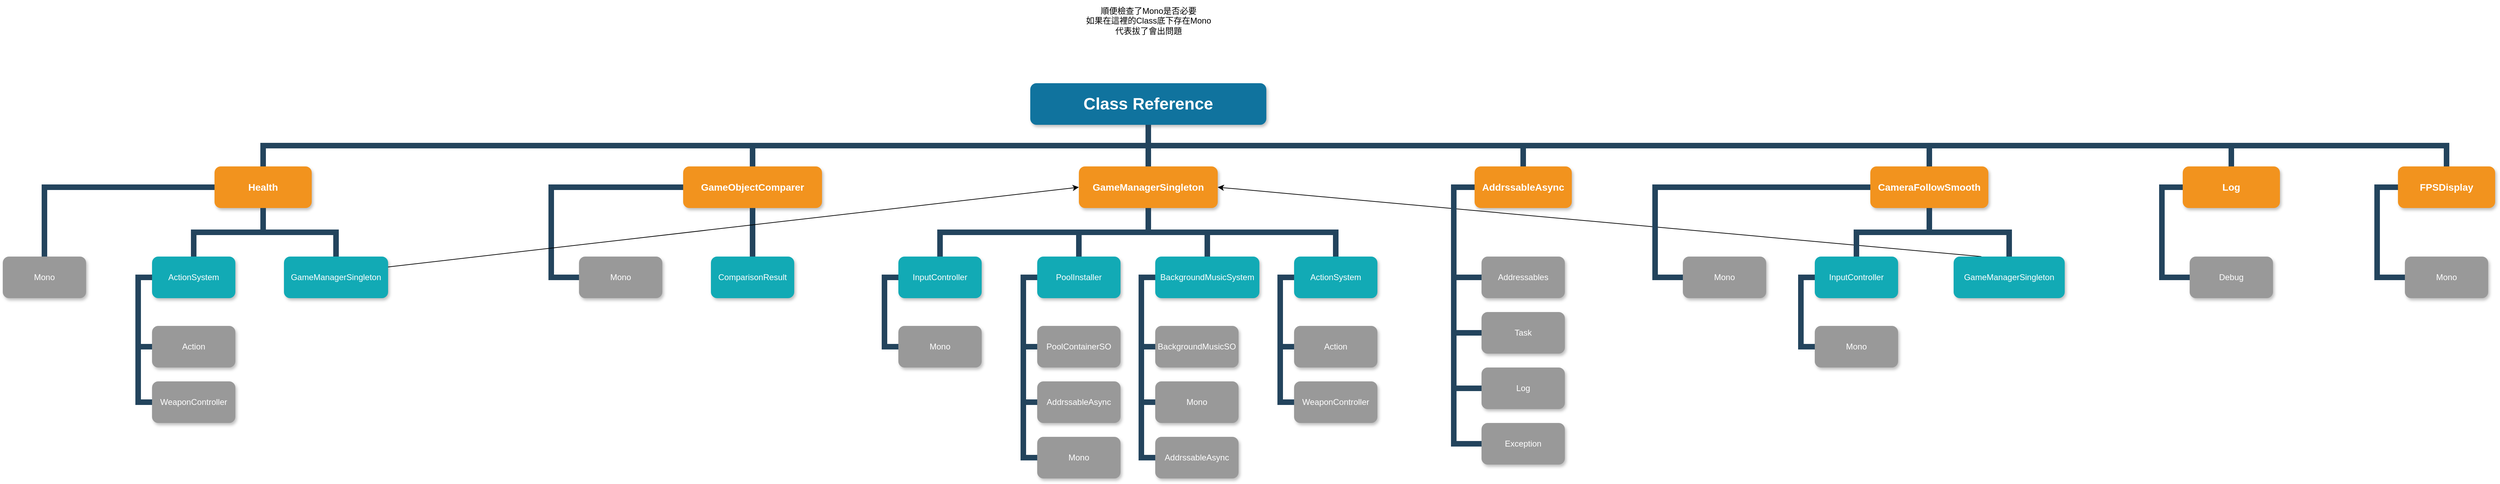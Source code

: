 <mxfile version="26.0.4">
  <diagram name="Page-1" id="64c3da0e-402f-94eb-ee01-a36477274f13">
    <mxGraphModel dx="5949" dy="3639" grid="1" gridSize="10" guides="1" tooltips="1" connect="1" arrows="1" fold="1" page="1" pageScale="1" pageWidth="1169" pageHeight="826" background="none" math="0" shadow="0">
      <root>
        <mxCell id="0" />
        <mxCell id="1" parent="0" />
        <mxCell id="2" value="Class Reference" style="whiteSpace=wrap;rounded=1;shadow=1;fillColor=#10739E;strokeColor=none;fontColor=#FFFFFF;fontStyle=1;fontSize=24" parent="1" vertex="1">
          <mxGeometry x="1190" y="-670" width="340" height="60" as="geometry" />
        </mxCell>
        <mxCell id="3" value="Health" style="whiteSpace=wrap;rounded=1;fillColor=#F2931E;strokeColor=none;shadow=1;fontColor=#FFFFFF;fontStyle=1;fontSize=14" parent="1" vertex="1">
          <mxGeometry x="15" y="-550.0" width="140" height="60" as="geometry" />
        </mxCell>
        <mxCell id="4" value="GameObjectComparer" style="whiteSpace=wrap;rounded=1;fillColor=#F2931E;strokeColor=none;shadow=1;fontColor=#FFFFFF;fontStyle=1;fontSize=14" parent="1" vertex="1">
          <mxGeometry x="690" y="-550" width="200" height="60" as="geometry" />
        </mxCell>
        <mxCell id="5" value="CameraFollowSmooth" style="whiteSpace=wrap;rounded=1;fillColor=#F2931E;strokeColor=none;shadow=1;fontColor=#FFFFFF;fontStyle=1;fontSize=14" parent="1" vertex="1">
          <mxGeometry x="2400" y="-550" width="170" height="60" as="geometry" />
        </mxCell>
        <mxCell id="6" value="GameManagerSingleton" style="whiteSpace=wrap;rounded=1;fillColor=#F2931E;strokeColor=none;shadow=1;fontColor=#FFFFFF;fontStyle=1;fontSize=14" parent="1" vertex="1">
          <mxGeometry x="1260" y="-550" width="200" height="60" as="geometry" />
        </mxCell>
        <mxCell id="8" value="AddrssableAsync" style="whiteSpace=wrap;rounded=1;fillColor=#F2931E;strokeColor=none;shadow=1;fontColor=#FFFFFF;fontStyle=1;fontSize=14" parent="1" vertex="1">
          <mxGeometry x="1830" y="-550.0" width="140" height="60" as="geometry" />
        </mxCell>
        <mxCell id="10" value="GameManagerSingleton" style="whiteSpace=wrap;rounded=1;fillColor=#12AAB5;strokeColor=none;shadow=1;fontColor=#FFFFFF;" parent="1" vertex="1">
          <mxGeometry x="115" y="-420" width="150" height="60" as="geometry" />
        </mxCell>
        <mxCell id="43" value="ComparisonResult" style="whiteSpace=wrap;rounded=1;fillColor=#12AAB5;strokeColor=none;shadow=1;fontColor=#FFFFFF;" parent="1" vertex="1">
          <mxGeometry x="730.0" y="-420.0" width="120" height="60" as="geometry" />
        </mxCell>
        <mxCell id="103" value="" style="edgeStyle=elbowEdgeStyle;elbow=vertical;rounded=0;fontColor=#000000;endArrow=none;endFill=0;strokeWidth=8;strokeColor=#23445D;" parent="1" source="3" target="10" edge="1">
          <mxGeometry width="100" height="100" relative="1" as="geometry">
            <mxPoint x="-10" y="-430" as="sourcePoint" />
            <mxPoint x="90" y="-530" as="targetPoint" />
          </mxGeometry>
        </mxCell>
        <mxCell id="116" value="" style="edgeStyle=elbowEdgeStyle;elbow=vertical;rounded=0;fontColor=#000000;endArrow=none;endFill=0;strokeWidth=8;strokeColor=#23445D;" parent="1" source="4" target="43" edge="1">
          <mxGeometry width="100" height="100" relative="1" as="geometry">
            <mxPoint x="430" y="-480.0" as="sourcePoint" />
            <mxPoint x="330" y="-410" as="targetPoint" />
          </mxGeometry>
        </mxCell>
        <mxCell id="133" value="InputController" style="whiteSpace=wrap;rounded=1;fillColor=#12AAB5;strokeColor=none;shadow=1;fontColor=#FFFFFF;" parent="1" vertex="1">
          <mxGeometry x="1000.0" y="-420.0" width="120" height="60" as="geometry" />
        </mxCell>
        <mxCell id="134" value="PoolInstaller" style="whiteSpace=wrap;rounded=1;fillColor=#12AAB5;strokeColor=none;shadow=1;fontColor=#FFFFFF;" parent="1" vertex="1">
          <mxGeometry x="1200.0" y="-420.0" width="120" height="60" as="geometry" />
        </mxCell>
        <mxCell id="135" value="Mono" style="whiteSpace=wrap;rounded=1;fillColor=#999999;strokeColor=none;shadow=1;fontColor=#FFFFFF;fontStyle=0" parent="1" vertex="1">
          <mxGeometry x="1000.0" y="-320.0" width="120" height="60" as="geometry" />
        </mxCell>
        <mxCell id="140" value="PoolContainerSO" style="whiteSpace=wrap;rounded=1;fillColor=#999999;strokeColor=none;shadow=1;fontColor=#FFFFFF;fontStyle=0" parent="1" vertex="1">
          <mxGeometry x="1200.0" y="-320.0" width="120" height="60" as="geometry" />
        </mxCell>
        <mxCell id="141" value="AddrssableAsync" style="whiteSpace=wrap;rounded=1;fillColor=#999999;strokeColor=none;shadow=1;fontColor=#FFFFFF;fontStyle=0" parent="1" vertex="1">
          <mxGeometry x="1200.0" y="-240.0" width="120" height="60" as="geometry" />
        </mxCell>
        <mxCell id="142" value="Mono" style="whiteSpace=wrap;rounded=1;fillColor=#999999;strokeColor=none;shadow=1;fontColor=#FFFFFF;fontStyle=0" parent="1" vertex="1">
          <mxGeometry x="1200.0" y="-160.0" width="120" height="60" as="geometry" />
        </mxCell>
        <mxCell id="145" value="" style="edgeStyle=elbowEdgeStyle;elbow=horizontal;rounded=0;fontColor=#000000;endArrow=none;endFill=0;strokeWidth=8;strokeColor=#23445D;" parent="1" source="133" target="135" edge="1">
          <mxGeometry width="100" height="100" relative="1" as="geometry">
            <mxPoint x="980" y="-390.0" as="sourcePoint" />
            <mxPoint x="990.0" y="-290" as="targetPoint" />
            <Array as="points">
              <mxPoint x="980" y="-340" />
            </Array>
          </mxGeometry>
        </mxCell>
        <mxCell id="150" value="" style="edgeStyle=elbowEdgeStyle;elbow=horizontal;rounded=0;fontColor=#000000;endArrow=none;endFill=0;strokeWidth=8;strokeColor=#23445D;" parent="1" source="134" target="140" edge="1">
          <mxGeometry width="100" height="100" relative="1" as="geometry">
            <mxPoint x="1170" y="-390.0" as="sourcePoint" />
            <mxPoint x="1180.0" y="-290" as="targetPoint" />
            <Array as="points">
              <mxPoint x="1180" y="-340" />
            </Array>
          </mxGeometry>
        </mxCell>
        <mxCell id="151" value="" style="edgeStyle=elbowEdgeStyle;elbow=horizontal;rounded=0;fontColor=#000000;endArrow=none;endFill=0;strokeWidth=8;strokeColor=#23445D;" parent="1" source="134" target="141" edge="1">
          <mxGeometry width="100" height="100" relative="1" as="geometry">
            <mxPoint x="1180" y="-390" as="sourcePoint" />
            <mxPoint x="1180.0" y="-210" as="targetPoint" />
            <Array as="points">
              <mxPoint x="1180" y="-300" />
            </Array>
          </mxGeometry>
        </mxCell>
        <mxCell id="154" value="" style="edgeStyle=elbowEdgeStyle;elbow=horizontal;rounded=0;fontColor=#000000;endArrow=none;endFill=0;strokeWidth=8;strokeColor=#23445D;" parent="1" source="134" target="142" edge="1">
          <mxGeometry width="100" height="100" relative="1" as="geometry">
            <mxPoint x="1180" y="-390" as="sourcePoint" />
            <mxPoint x="1180.0" y="-130" as="targetPoint" />
            <Array as="points">
              <mxPoint x="1180" y="-250" />
            </Array>
          </mxGeometry>
        </mxCell>
        <mxCell id="155" value="BackgroundMusicSystem" style="whiteSpace=wrap;rounded=1;fillColor=#12AAB5;strokeColor=none;shadow=1;fontColor=#FFFFFF;" parent="1" vertex="1">
          <mxGeometry x="1370" y="-420" width="150" height="60" as="geometry" />
        </mxCell>
        <mxCell id="156" value="ActionSystem" style="whiteSpace=wrap;rounded=1;fillColor=#12AAB5;strokeColor=none;shadow=1;fontColor=#FFFFFF;" parent="1" vertex="1">
          <mxGeometry x="1570.0" y="-420.0" width="120" height="60" as="geometry" />
        </mxCell>
        <mxCell id="157" value="BackgroundMusicSO" style="whiteSpace=wrap;rounded=1;fillColor=#999999;strokeColor=none;shadow=1;fontColor=#FFFFFF;fontStyle=0" parent="1" vertex="1">
          <mxGeometry x="1370.0" y="-320.0" width="120" height="60" as="geometry" />
        </mxCell>
        <mxCell id="158" value="Mono" style="whiteSpace=wrap;rounded=1;fillColor=#999999;strokeColor=none;shadow=1;fontColor=#FFFFFF;fontStyle=0" parent="1" vertex="1">
          <mxGeometry x="1370" y="-240.0" width="120" height="60" as="geometry" />
        </mxCell>
        <mxCell id="159" value="AddrssableAsync" style="whiteSpace=wrap;rounded=1;fillColor=#999999;strokeColor=none;shadow=1;fontColor=#FFFFFF;fontStyle=0" parent="1" vertex="1">
          <mxGeometry x="1370.0" y="-160.0" width="120" height="60" as="geometry" />
        </mxCell>
        <mxCell id="162" value="Action" style="whiteSpace=wrap;rounded=1;fillColor=#999999;strokeColor=none;shadow=1;fontColor=#FFFFFF;fontStyle=0" parent="1" vertex="1">
          <mxGeometry x="1570.0" y="-320.0" width="120" height="60" as="geometry" />
        </mxCell>
        <mxCell id="163" value="WeaponController" style="whiteSpace=wrap;rounded=1;fillColor=#999999;strokeColor=none;shadow=1;fontColor=#FFFFFF;fontStyle=0" parent="1" vertex="1">
          <mxGeometry x="1570.0" y="-240.0" width="120" height="60" as="geometry" />
        </mxCell>
        <mxCell id="167" value="" style="edgeStyle=elbowEdgeStyle;elbow=horizontal;rounded=0;fontColor=#000000;endArrow=none;endFill=0;strokeWidth=8;strokeColor=#23445D;" parent="1" source="155" target="157" edge="1">
          <mxGeometry width="100" height="100" relative="1" as="geometry">
            <mxPoint x="1350" y="-390.0" as="sourcePoint" />
            <mxPoint x="1360.0" y="-290.0" as="targetPoint" />
            <Array as="points">
              <mxPoint x="1350" y="-340.0" />
            </Array>
          </mxGeometry>
        </mxCell>
        <mxCell id="168" value="" style="edgeStyle=elbowEdgeStyle;elbow=horizontal;rounded=0;fontColor=#000000;endArrow=none;endFill=0;strokeWidth=8;strokeColor=#23445D;" parent="1" source="155" target="158" edge="1">
          <mxGeometry width="100" height="100" relative="1" as="geometry">
            <mxPoint x="1360" y="-390.0" as="sourcePoint" />
            <mxPoint x="1360.0" y="-210.0" as="targetPoint" />
            <Array as="points">
              <mxPoint x="1350" y="-300.0" />
            </Array>
          </mxGeometry>
        </mxCell>
        <mxCell id="171" value="" style="edgeStyle=elbowEdgeStyle;elbow=horizontal;rounded=0;fontColor=#000000;endArrow=none;endFill=0;strokeWidth=8;strokeColor=#23445D;" parent="1" source="155" target="159" edge="1">
          <mxGeometry width="100" height="100" relative="1" as="geometry">
            <mxPoint x="1360" y="-390.0" as="sourcePoint" />
            <mxPoint x="1360.0" y="-130.0" as="targetPoint" />
            <Array as="points">
              <mxPoint x="1350" y="-250.0" />
            </Array>
          </mxGeometry>
        </mxCell>
        <mxCell id="172" value="" style="edgeStyle=elbowEdgeStyle;elbow=horizontal;rounded=0;fontColor=#000000;endArrow=none;endFill=0;strokeWidth=8;strokeColor=#23445D;" parent="1" source="156" target="162" edge="1">
          <mxGeometry width="100" height="100" relative="1" as="geometry">
            <mxPoint x="1540" y="-390.0" as="sourcePoint" />
            <mxPoint x="1550.0" y="-290.0" as="targetPoint" />
            <Array as="points">
              <mxPoint x="1550" y="-340.0" />
            </Array>
          </mxGeometry>
        </mxCell>
        <mxCell id="173" value="" style="edgeStyle=elbowEdgeStyle;elbow=horizontal;rounded=0;fontColor=#000000;endArrow=none;endFill=0;strokeWidth=8;strokeColor=#23445D;" parent="1" source="156" target="163" edge="1">
          <mxGeometry width="100" height="100" relative="1" as="geometry">
            <mxPoint x="1550" y="-390.0" as="sourcePoint" />
            <mxPoint x="1550.0" y="-210.0" as="targetPoint" />
            <Array as="points">
              <mxPoint x="1550" y="-300.0" />
            </Array>
          </mxGeometry>
        </mxCell>
        <mxCell id="179" value="Addressables" style="whiteSpace=wrap;rounded=1;fillColor=#999999;strokeColor=none;shadow=1;fontColor=#FFFFFF;fontStyle=0" parent="1" vertex="1">
          <mxGeometry x="1840" y="-420.0" width="120" height="60" as="geometry" />
        </mxCell>
        <mxCell id="180" value="Task" style="whiteSpace=wrap;rounded=1;fillColor=#999999;strokeColor=none;shadow=1;fontColor=#FFFFFF;fontStyle=0" parent="1" vertex="1">
          <mxGeometry x="1840" y="-340.0" width="120" height="60" as="geometry" />
        </mxCell>
        <mxCell id="181" value="Log" style="whiteSpace=wrap;rounded=1;fillColor=#999999;strokeColor=none;shadow=1;fontColor=#FFFFFF;fontStyle=0" parent="1" vertex="1">
          <mxGeometry x="1840" y="-260.0" width="120" height="60" as="geometry" />
        </mxCell>
        <mxCell id="182" value="Exception" style="whiteSpace=wrap;rounded=1;fillColor=#999999;strokeColor=none;shadow=1;fontColor=#FFFFFF;fontStyle=0" parent="1" vertex="1">
          <mxGeometry x="1840" y="-180.0" width="120" height="60" as="geometry" />
        </mxCell>
        <mxCell id="189" value="" style="edgeStyle=elbowEdgeStyle;elbow=horizontal;rounded=0;fontColor=#000000;endArrow=none;endFill=0;strokeWidth=8;strokeColor=#23445D;exitX=0;exitY=0.5;exitDx=0;exitDy=0;entryX=0;entryY=0.5;entryDx=0;entryDy=0;" parent="1" source="8" target="179" edge="1">
          <mxGeometry width="100" height="100" relative="1" as="geometry">
            <mxPoint x="1780" y="-490.0" as="sourcePoint" />
            <mxPoint x="1720" y="-290.0" as="targetPoint" />
            <Array as="points">
              <mxPoint x="1800" y="-460" />
              <mxPoint x="1740" y="-440" />
              <mxPoint x="1690" y="-390" />
              <mxPoint x="1670" y="-360" />
            </Array>
          </mxGeometry>
        </mxCell>
        <mxCell id="199" value="InputController" style="whiteSpace=wrap;rounded=1;fillColor=#12AAB5;strokeColor=none;shadow=1;fontColor=#FFFFFF;" parent="1" vertex="1">
          <mxGeometry x="2320" y="-420.0" width="120" height="60" as="geometry" />
        </mxCell>
        <mxCell id="xqmguFVkjhTjHQEfTIsZ-252" style="rounded=0;orthogonalLoop=1;jettySize=auto;html=1;entryX=1;entryY=0.5;entryDx=0;entryDy=0;exitX=0.25;exitY=0;exitDx=0;exitDy=0;" parent="1" source="200" target="6" edge="1">
          <mxGeometry relative="1" as="geometry" />
        </mxCell>
        <mxCell id="200" value="GameManagerSingleton" style="whiteSpace=wrap;rounded=1;fillColor=#12AAB5;strokeColor=none;shadow=1;fontColor=#FFFFFF;" parent="1" vertex="1">
          <mxGeometry x="2520" y="-420" width="160" height="60" as="geometry" />
        </mxCell>
        <mxCell id="201" value="Mono" style="whiteSpace=wrap;rounded=1;fillColor=#999999;strokeColor=none;shadow=1;fontColor=#FFFFFF;fontStyle=0" parent="1" vertex="1">
          <mxGeometry x="2320" y="-320.0" width="120" height="60" as="geometry" />
        </mxCell>
        <mxCell id="211" value="" style="edgeStyle=elbowEdgeStyle;elbow=horizontal;rounded=0;fontColor=#000000;endArrow=none;endFill=0;strokeWidth=8;strokeColor=#23445D;" parent="1" source="199" target="201" edge="1">
          <mxGeometry width="100" height="100" relative="1" as="geometry">
            <mxPoint x="2300" y="-390.0" as="sourcePoint" />
            <mxPoint x="2310.0" y="-290.0" as="targetPoint" />
            <Array as="points">
              <mxPoint x="2300" y="-340.0" />
            </Array>
          </mxGeometry>
        </mxCell>
        <mxCell id="221" value="" style="edgeStyle=elbowEdgeStyle;elbow=vertical;rounded=0;fontColor=#000000;endArrow=none;endFill=0;strokeWidth=8;strokeColor=#23445D;" parent="1" source="6" target="133" edge="1">
          <mxGeometry width="100" height="100" relative="1" as="geometry">
            <mxPoint x="970" y="-450" as="sourcePoint" />
            <mxPoint x="1070" y="-550" as="targetPoint" />
          </mxGeometry>
        </mxCell>
        <mxCell id="222" value="" style="edgeStyle=elbowEdgeStyle;elbow=vertical;rounded=0;fontColor=#000000;endArrow=none;endFill=0;strokeWidth=8;strokeColor=#23445D;" parent="1" source="6" target="134" edge="1">
          <mxGeometry width="100" height="100" relative="1" as="geometry">
            <mxPoint x="1220" y="-440" as="sourcePoint" />
            <mxPoint x="1320" y="-540" as="targetPoint" />
          </mxGeometry>
        </mxCell>
        <mxCell id="223" value="" style="edgeStyle=elbowEdgeStyle;elbow=vertical;rounded=0;fontColor=#000000;endArrow=none;endFill=0;strokeWidth=8;strokeColor=#23445D;exitX=0.5;exitY=1;exitDx=0;exitDy=0;" parent="1" source="6" target="155" edge="1">
          <mxGeometry width="100" height="100" relative="1" as="geometry">
            <mxPoint x="1530" y="-420" as="sourcePoint" />
            <mxPoint x="1430" y="-530" as="targetPoint" />
          </mxGeometry>
        </mxCell>
        <mxCell id="224" value="" style="edgeStyle=elbowEdgeStyle;elbow=vertical;rounded=0;fontColor=#000000;endArrow=none;endFill=0;strokeWidth=8;strokeColor=#23445D;exitX=0.5;exitY=1;exitDx=0;exitDy=0;" parent="1" source="6" target="156" edge="1">
          <mxGeometry width="100" height="100" relative="1" as="geometry">
            <mxPoint x="1620" y="-430" as="sourcePoint" />
            <mxPoint x="1720" y="-530" as="targetPoint" />
          </mxGeometry>
        </mxCell>
        <mxCell id="227" value="" style="edgeStyle=elbowEdgeStyle;elbow=vertical;rounded=0;fontColor=#000000;endArrow=none;endFill=0;strokeWidth=8;strokeColor=#23445D;" parent="1" source="5" target="199" edge="1">
          <mxGeometry width="100" height="100" relative="1" as="geometry">
            <mxPoint x="2300" y="-430" as="sourcePoint" />
            <mxPoint x="2400" y="-530" as="targetPoint" />
          </mxGeometry>
        </mxCell>
        <mxCell id="228" value="" style="edgeStyle=elbowEdgeStyle;elbow=vertical;rounded=0;fontColor=#000000;endArrow=none;endFill=0;strokeWidth=8;strokeColor=#23445D;" parent="1" source="5" target="200" edge="1">
          <mxGeometry width="100" height="100" relative="1" as="geometry">
            <mxPoint x="2560" y="-430" as="sourcePoint" />
            <mxPoint x="2660" y="-530" as="targetPoint" />
          </mxGeometry>
        </mxCell>
        <mxCell id="229" value="" style="edgeStyle=elbowEdgeStyle;elbow=vertical;rounded=0;fontColor=#000000;endArrow=none;endFill=0;strokeWidth=8;strokeColor=#23445D;" parent="1" source="2" target="3" edge="1">
          <mxGeometry width="100" height="100" relative="1" as="geometry">
            <mxPoint x="730" y="-580" as="sourcePoint" />
            <mxPoint x="830" y="-680" as="targetPoint" />
          </mxGeometry>
        </mxCell>
        <mxCell id="230" value="" style="edgeStyle=elbowEdgeStyle;elbow=vertical;rounded=0;fontColor=#000000;endArrow=none;endFill=0;strokeWidth=8;strokeColor=#23445D;" parent="1" source="2" target="4" edge="1">
          <mxGeometry width="100" height="100" relative="1" as="geometry">
            <mxPoint x="740" y="-570" as="sourcePoint" />
            <mxPoint x="840" y="-670" as="targetPoint" />
          </mxGeometry>
        </mxCell>
        <mxCell id="231" value="" style="edgeStyle=elbowEdgeStyle;elbow=vertical;rounded=0;fontColor=#000000;endArrow=none;endFill=0;strokeWidth=8;strokeColor=#23445D;" parent="1" source="2" target="6" edge="1">
          <mxGeometry width="100" height="100" relative="1" as="geometry">
            <mxPoint x="750" y="-560" as="sourcePoint" />
            <mxPoint x="850" y="-660" as="targetPoint" />
          </mxGeometry>
        </mxCell>
        <mxCell id="233" value="" style="edgeStyle=elbowEdgeStyle;elbow=vertical;rounded=0;fontColor=#000000;endArrow=none;endFill=0;strokeWidth=8;strokeColor=#23445D;" parent="1" source="2" target="8" edge="1">
          <mxGeometry width="100" height="100" relative="1" as="geometry">
            <mxPoint x="770" y="-540" as="sourcePoint" />
            <mxPoint x="870" y="-640" as="targetPoint" />
          </mxGeometry>
        </mxCell>
        <mxCell id="234" value="" style="edgeStyle=elbowEdgeStyle;elbow=vertical;rounded=0;fontColor=#000000;endArrow=none;endFill=0;strokeWidth=8;strokeColor=#23445D;" parent="1" source="2" target="5" edge="1">
          <mxGeometry width="100" height="100" relative="1" as="geometry">
            <mxPoint x="780" y="-530" as="sourcePoint" />
            <mxPoint x="880" y="-630" as="targetPoint" />
          </mxGeometry>
        </mxCell>
        <mxCell id="xqmguFVkjhTjHQEfTIsZ-237" value="" style="edgeStyle=elbowEdgeStyle;elbow=horizontal;rounded=0;fontColor=#000000;endArrow=none;endFill=0;strokeWidth=8;strokeColor=#23445D;exitX=0;exitY=0.5;exitDx=0;exitDy=0;entryX=0;entryY=0.5;entryDx=0;entryDy=0;" parent="1" source="8" target="180" edge="1">
          <mxGeometry width="100" height="100" relative="1" as="geometry">
            <mxPoint x="1840" y="-510" as="sourcePoint" />
            <mxPoint x="1850" y="-380" as="targetPoint" />
            <Array as="points">
              <mxPoint x="1800" y="-410" />
              <mxPoint x="1750" y="-430" />
              <mxPoint x="1700" y="-380" />
              <mxPoint x="1680" y="-350" />
            </Array>
          </mxGeometry>
        </mxCell>
        <mxCell id="xqmguFVkjhTjHQEfTIsZ-238" value="" style="edgeStyle=elbowEdgeStyle;elbow=horizontal;rounded=0;fontColor=#000000;endArrow=none;endFill=0;strokeWidth=8;strokeColor=#23445D;exitX=0;exitY=0.5;exitDx=0;exitDy=0;entryX=0;entryY=0.5;entryDx=0;entryDy=0;" parent="1" source="8" target="181" edge="1">
          <mxGeometry width="100" height="100" relative="1" as="geometry">
            <mxPoint x="1840" y="-510" as="sourcePoint" />
            <mxPoint x="1850" y="-300" as="targetPoint" />
            <Array as="points">
              <mxPoint x="1800" y="-380" />
              <mxPoint x="1760" y="-420" />
              <mxPoint x="1710" y="-370" />
              <mxPoint x="1690" y="-340" />
            </Array>
          </mxGeometry>
        </mxCell>
        <mxCell id="xqmguFVkjhTjHQEfTIsZ-239" value="" style="edgeStyle=elbowEdgeStyle;elbow=horizontal;rounded=0;fontColor=#000000;endArrow=none;endFill=0;strokeWidth=8;strokeColor=#23445D;exitX=0;exitY=0.5;exitDx=0;exitDy=0;entryX=0;entryY=0.5;entryDx=0;entryDy=0;" parent="1" source="8" target="182" edge="1">
          <mxGeometry width="100" height="100" relative="1" as="geometry">
            <mxPoint x="1820" y="-350" as="sourcePoint" />
            <mxPoint x="1830" y="-140" as="targetPoint" />
            <Array as="points">
              <mxPoint x="1800" y="-250" />
              <mxPoint x="1740" y="-260" />
              <mxPoint x="1690" y="-210" />
              <mxPoint x="1670" y="-180" />
            </Array>
          </mxGeometry>
        </mxCell>
        <mxCell id="xqmguFVkjhTjHQEfTIsZ-241" value="Log" style="whiteSpace=wrap;rounded=1;fillColor=#F2931E;strokeColor=none;shadow=1;fontColor=#FFFFFF;fontStyle=1;fontSize=14" parent="1" vertex="1">
          <mxGeometry x="2850" y="-550.0" width="140" height="60" as="geometry" />
        </mxCell>
        <mxCell id="xqmguFVkjhTjHQEfTIsZ-242" value="Debug" style="whiteSpace=wrap;rounded=1;fillColor=#999999;strokeColor=none;shadow=1;fontColor=#FFFFFF;fontStyle=0" parent="1" vertex="1">
          <mxGeometry x="2860" y="-420.0" width="120" height="60" as="geometry" />
        </mxCell>
        <mxCell id="xqmguFVkjhTjHQEfTIsZ-246" value="" style="edgeStyle=elbowEdgeStyle;elbow=horizontal;rounded=0;fontColor=#000000;endArrow=none;endFill=0;strokeWidth=8;strokeColor=#23445D;exitX=0;exitY=0.5;exitDx=0;exitDy=0;entryX=0;entryY=0.5;entryDx=0;entryDy=0;" parent="1" source="xqmguFVkjhTjHQEfTIsZ-241" target="xqmguFVkjhTjHQEfTIsZ-242" edge="1">
          <mxGeometry width="100" height="100" relative="1" as="geometry">
            <mxPoint x="2800" y="-490.0" as="sourcePoint" />
            <mxPoint x="2740" y="-290.0" as="targetPoint" />
            <Array as="points">
              <mxPoint x="2820" y="-460" />
              <mxPoint x="2760" y="-440" />
              <mxPoint x="2710" y="-390" />
              <mxPoint x="2690" y="-360" />
            </Array>
          </mxGeometry>
        </mxCell>
        <mxCell id="xqmguFVkjhTjHQEfTIsZ-250" value="" style="edgeStyle=elbowEdgeStyle;elbow=vertical;rounded=0;fontColor=#000000;endArrow=none;endFill=0;strokeWidth=8;strokeColor=#23445D;entryX=0.5;entryY=0;entryDx=0;entryDy=0;exitX=0.5;exitY=1;exitDx=0;exitDy=0;" parent="1" source="2" target="xqmguFVkjhTjHQEfTIsZ-241" edge="1">
          <mxGeometry width="100" height="100" relative="1" as="geometry">
            <mxPoint x="1370" y="-600" as="sourcePoint" />
            <mxPoint x="2280" y="-540" as="targetPoint" />
          </mxGeometry>
        </mxCell>
        <mxCell id="xqmguFVkjhTjHQEfTIsZ-251" value="順便檢查了Mono是否必要&lt;div&gt;如果在這裡的Class底下存在Mono&lt;/div&gt;&lt;div&gt;代表拔了會出問題&lt;/div&gt;" style="text;html=1;align=center;verticalAlign=middle;resizable=0;points=[];autosize=1;strokeColor=none;fillColor=none;" parent="1" vertex="1">
          <mxGeometry x="1260" y="-790" width="200" height="60" as="geometry" />
        </mxCell>
        <mxCell id="xqmguFVkjhTjHQEfTIsZ-253" value="Mono" style="whiteSpace=wrap;rounded=1;fillColor=#999999;strokeColor=none;shadow=1;fontColor=#FFFFFF;fontStyle=0" parent="1" vertex="1">
          <mxGeometry x="2130" y="-420.0" width="120" height="60" as="geometry" />
        </mxCell>
        <mxCell id="xqmguFVkjhTjHQEfTIsZ-254" value="" style="edgeStyle=elbowEdgeStyle;elbow=horizontal;rounded=0;fontColor=#000000;endArrow=none;endFill=0;strokeWidth=8;strokeColor=#23445D;entryX=0;entryY=0.5;entryDx=0;entryDy=0;exitX=0;exitY=0.5;exitDx=0;exitDy=0;" parent="1" source="5" target="xqmguFVkjhTjHQEfTIsZ-253" edge="1">
          <mxGeometry width="100" height="100" relative="1" as="geometry">
            <mxPoint x="2330" y="-380" as="sourcePoint" />
            <mxPoint x="2330" y="-280" as="targetPoint" />
            <Array as="points">
              <mxPoint x="2090" y="-490" />
            </Array>
          </mxGeometry>
        </mxCell>
        <mxCell id="xqmguFVkjhTjHQEfTIsZ-255" value="FPSDisplay" style="whiteSpace=wrap;rounded=1;fillColor=#F2931E;strokeColor=none;shadow=1;fontColor=#FFFFFF;fontStyle=1;fontSize=14" parent="1" vertex="1">
          <mxGeometry x="3160" y="-550.0" width="140" height="60" as="geometry" />
        </mxCell>
        <mxCell id="xqmguFVkjhTjHQEfTIsZ-256" value="Mono" style="whiteSpace=wrap;rounded=1;fillColor=#999999;strokeColor=none;shadow=1;fontColor=#FFFFFF;fontStyle=0" parent="1" vertex="1">
          <mxGeometry x="3170" y="-420.0" width="120" height="60" as="geometry" />
        </mxCell>
        <mxCell id="xqmguFVkjhTjHQEfTIsZ-257" value="" style="edgeStyle=elbowEdgeStyle;elbow=horizontal;rounded=0;fontColor=#000000;endArrow=none;endFill=0;strokeWidth=8;strokeColor=#23445D;exitX=0;exitY=0.5;exitDx=0;exitDy=0;entryX=0;entryY=0.5;entryDx=0;entryDy=0;" parent="1" source="xqmguFVkjhTjHQEfTIsZ-255" target="xqmguFVkjhTjHQEfTIsZ-256" edge="1">
          <mxGeometry width="100" height="100" relative="1" as="geometry">
            <mxPoint x="3110" y="-490.0" as="sourcePoint" />
            <mxPoint x="3050" y="-290.0" as="targetPoint" />
            <Array as="points">
              <mxPoint x="3130" y="-460" />
              <mxPoint x="3070" y="-440" />
              <mxPoint x="3020" y="-390" />
              <mxPoint x="3000" y="-360" />
            </Array>
          </mxGeometry>
        </mxCell>
        <mxCell id="YBSwkKUkbNuIGfURtrcY-234" value="" style="edgeStyle=elbowEdgeStyle;elbow=vertical;rounded=0;fontColor=#000000;endArrow=none;endFill=0;strokeWidth=8;strokeColor=#23445D;entryX=0.5;entryY=0;entryDx=0;entryDy=0;exitX=0.5;exitY=1;exitDx=0;exitDy=0;" edge="1" parent="1" source="2" target="xqmguFVkjhTjHQEfTIsZ-255">
          <mxGeometry width="100" height="100" relative="1" as="geometry">
            <mxPoint x="1370" y="-600" as="sourcePoint" />
            <mxPoint x="2930" y="-540" as="targetPoint" />
            <Array as="points">
              <mxPoint x="2290" y="-580" />
            </Array>
          </mxGeometry>
        </mxCell>
        <mxCell id="YBSwkKUkbNuIGfURtrcY-235" value="Mono" style="whiteSpace=wrap;rounded=1;fillColor=#999999;strokeColor=none;shadow=1;fontColor=#FFFFFF;fontStyle=0" vertex="1" parent="1">
          <mxGeometry x="540.0" y="-420.0" width="120" height="60" as="geometry" />
        </mxCell>
        <mxCell id="YBSwkKUkbNuIGfURtrcY-236" value="" style="edgeStyle=elbowEdgeStyle;elbow=horizontal;rounded=0;fontColor=#000000;endArrow=none;endFill=0;strokeWidth=8;strokeColor=#23445D;exitX=0;exitY=0.5;exitDx=0;exitDy=0;entryX=0;entryY=0.5;entryDx=0;entryDy=0;" edge="1" parent="1" source="4" target="YBSwkKUkbNuIGfURtrcY-235">
          <mxGeometry width="100" height="100" relative="1" as="geometry">
            <mxPoint x="660" y="-520" as="sourcePoint" />
            <mxPoint x="660" y="-420" as="targetPoint" />
            <Array as="points">
              <mxPoint x="500" y="-460" />
            </Array>
          </mxGeometry>
        </mxCell>
        <mxCell id="YBSwkKUkbNuIGfURtrcY-237" value="ActionSystem" style="whiteSpace=wrap;rounded=1;fillColor=#12AAB5;strokeColor=none;shadow=1;fontColor=#FFFFFF;" vertex="1" parent="1">
          <mxGeometry x="-75.0" y="-420.0" width="120" height="60" as="geometry" />
        </mxCell>
        <mxCell id="YBSwkKUkbNuIGfURtrcY-238" value="Action" style="whiteSpace=wrap;rounded=1;fillColor=#999999;strokeColor=none;shadow=1;fontColor=#FFFFFF;fontStyle=0" vertex="1" parent="1">
          <mxGeometry x="-75.0" y="-320.0" width="120" height="60" as="geometry" />
        </mxCell>
        <mxCell id="YBSwkKUkbNuIGfURtrcY-239" value="WeaponController" style="whiteSpace=wrap;rounded=1;fillColor=#999999;strokeColor=none;shadow=1;fontColor=#FFFFFF;fontStyle=0" vertex="1" parent="1">
          <mxGeometry x="-75.0" y="-240.0" width="120" height="60" as="geometry" />
        </mxCell>
        <mxCell id="YBSwkKUkbNuIGfURtrcY-240" value="" style="edgeStyle=elbowEdgeStyle;elbow=horizontal;rounded=0;fontColor=#000000;endArrow=none;endFill=0;strokeWidth=8;strokeColor=#23445D;" edge="1" parent="1" source="YBSwkKUkbNuIGfURtrcY-237" target="YBSwkKUkbNuIGfURtrcY-238">
          <mxGeometry width="100" height="100" relative="1" as="geometry">
            <mxPoint x="-105" y="-390.0" as="sourcePoint" />
            <mxPoint x="-95.0" y="-290.0" as="targetPoint" />
            <Array as="points">
              <mxPoint x="-95" y="-340.0" />
            </Array>
          </mxGeometry>
        </mxCell>
        <mxCell id="YBSwkKUkbNuIGfURtrcY-241" value="" style="edgeStyle=elbowEdgeStyle;elbow=horizontal;rounded=0;fontColor=#000000;endArrow=none;endFill=0;strokeWidth=8;strokeColor=#23445D;" edge="1" parent="1" source="YBSwkKUkbNuIGfURtrcY-237" target="YBSwkKUkbNuIGfURtrcY-239">
          <mxGeometry width="100" height="100" relative="1" as="geometry">
            <mxPoint x="-95" y="-390.0" as="sourcePoint" />
            <mxPoint x="-95.0" y="-210.0" as="targetPoint" />
            <Array as="points">
              <mxPoint x="-95" y="-300.0" />
            </Array>
          </mxGeometry>
        </mxCell>
        <mxCell id="YBSwkKUkbNuIGfURtrcY-242" value="" style="edgeStyle=elbowEdgeStyle;elbow=vertical;rounded=0;fontColor=#000000;endArrow=none;endFill=0;strokeWidth=8;strokeColor=#23445D;exitX=0.5;exitY=1;exitDx=0;exitDy=0;entryX=0.5;entryY=0;entryDx=0;entryDy=0;" edge="1" parent="1" source="3" target="YBSwkKUkbNuIGfURtrcY-237">
          <mxGeometry width="100" height="100" relative="1" as="geometry">
            <mxPoint x="210" y="-480" as="sourcePoint" />
            <mxPoint x="110" y="-410" as="targetPoint" />
          </mxGeometry>
        </mxCell>
        <mxCell id="YBSwkKUkbNuIGfURtrcY-243" style="rounded=0;orthogonalLoop=1;jettySize=auto;html=1;entryX=0;entryY=0.5;entryDx=0;entryDy=0;exitX=1;exitY=0.25;exitDx=0;exitDy=0;" edge="1" parent="1" source="10" target="6">
          <mxGeometry relative="1" as="geometry">
            <mxPoint x="2570" y="-410" as="sourcePoint" />
            <mxPoint x="1470" y="-510" as="targetPoint" />
          </mxGeometry>
        </mxCell>
        <mxCell id="YBSwkKUkbNuIGfURtrcY-244" value="Mono" style="whiteSpace=wrap;rounded=1;fillColor=#999999;strokeColor=none;shadow=1;fontColor=#FFFFFF;fontStyle=0" vertex="1" parent="1">
          <mxGeometry x="-290.0" y="-420.0" width="120" height="60" as="geometry" />
        </mxCell>
        <mxCell id="YBSwkKUkbNuIGfURtrcY-245" value="" style="edgeStyle=elbowEdgeStyle;elbow=vertical;rounded=0;fontColor=#000000;endArrow=none;endFill=0;strokeWidth=8;strokeColor=#23445D;exitX=0;exitY=0.5;exitDx=0;exitDy=0;entryX=0.5;entryY=0;entryDx=0;entryDy=0;" edge="1" parent="1" source="3" target="YBSwkKUkbNuIGfURtrcY-244">
          <mxGeometry width="100" height="100" relative="1" as="geometry">
            <mxPoint x="95" y="-480" as="sourcePoint" />
            <mxPoint x="-5" y="-410" as="targetPoint" />
            <Array as="points">
              <mxPoint x="-110" y="-520" />
            </Array>
          </mxGeometry>
        </mxCell>
      </root>
    </mxGraphModel>
  </diagram>
</mxfile>
